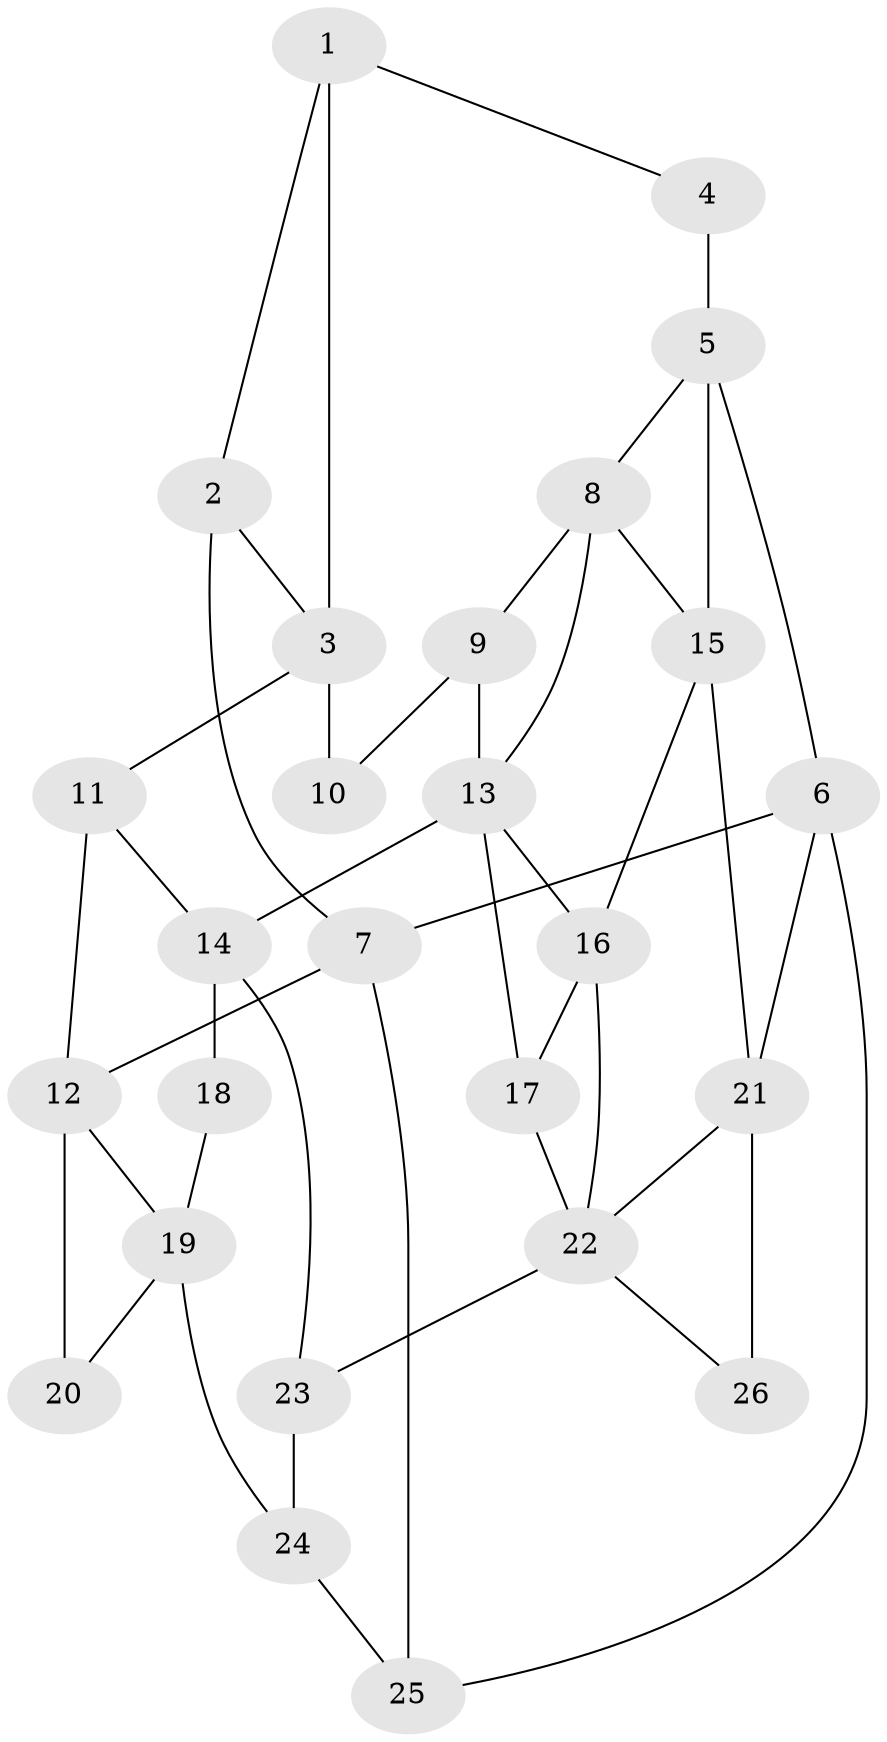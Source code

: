 // original degree distribution, {3: 0.046875, 5: 0.546875, 4: 0.203125, 6: 0.203125}
// Generated by graph-tools (version 1.1) at 2025/54/03/04/25 22:54:35]
// undirected, 26 vertices, 44 edges
graph export_dot {
  node [color=gray90,style=filled];
  1;
  2;
  3;
  4;
  5;
  6;
  7;
  8;
  9;
  10;
  11;
  12;
  13;
  14;
  15;
  16;
  17;
  18;
  19;
  20;
  21;
  22;
  23;
  24;
  25;
  26;
  1 -- 2 [weight=1.0];
  1 -- 3 [weight=1.0];
  1 -- 4 [weight=1.0];
  2 -- 3 [weight=1.0];
  2 -- 7 [weight=2.0];
  3 -- 10 [weight=2.0];
  3 -- 11 [weight=1.0];
  4 -- 5 [weight=2.0];
  5 -- 6 [weight=2.0];
  5 -- 8 [weight=1.0];
  5 -- 15 [weight=1.0];
  6 -- 7 [weight=1.0];
  6 -- 21 [weight=2.0];
  6 -- 25 [weight=1.0];
  7 -- 12 [weight=2.0];
  7 -- 25 [weight=2.0];
  8 -- 9 [weight=1.0];
  8 -- 13 [weight=1.0];
  8 -- 15 [weight=1.0];
  9 -- 10 [weight=1.0];
  9 -- 13 [weight=1.0];
  11 -- 12 [weight=2.0];
  11 -- 14 [weight=1.0];
  12 -- 19 [weight=1.0];
  12 -- 20 [weight=1.0];
  13 -- 14 [weight=2.0];
  13 -- 16 [weight=1.0];
  13 -- 17 [weight=1.0];
  14 -- 18 [weight=1.0];
  14 -- 23 [weight=1.0];
  15 -- 16 [weight=1.0];
  15 -- 21 [weight=1.0];
  16 -- 17 [weight=1.0];
  16 -- 22 [weight=1.0];
  17 -- 22 [weight=1.0];
  18 -- 19 [weight=2.0];
  19 -- 20 [weight=2.0];
  19 -- 24 [weight=1.0];
  21 -- 22 [weight=1.0];
  21 -- 26 [weight=2.0];
  22 -- 23 [weight=2.0];
  22 -- 26 [weight=1.0];
  23 -- 24 [weight=1.0];
  24 -- 25 [weight=1.0];
}
